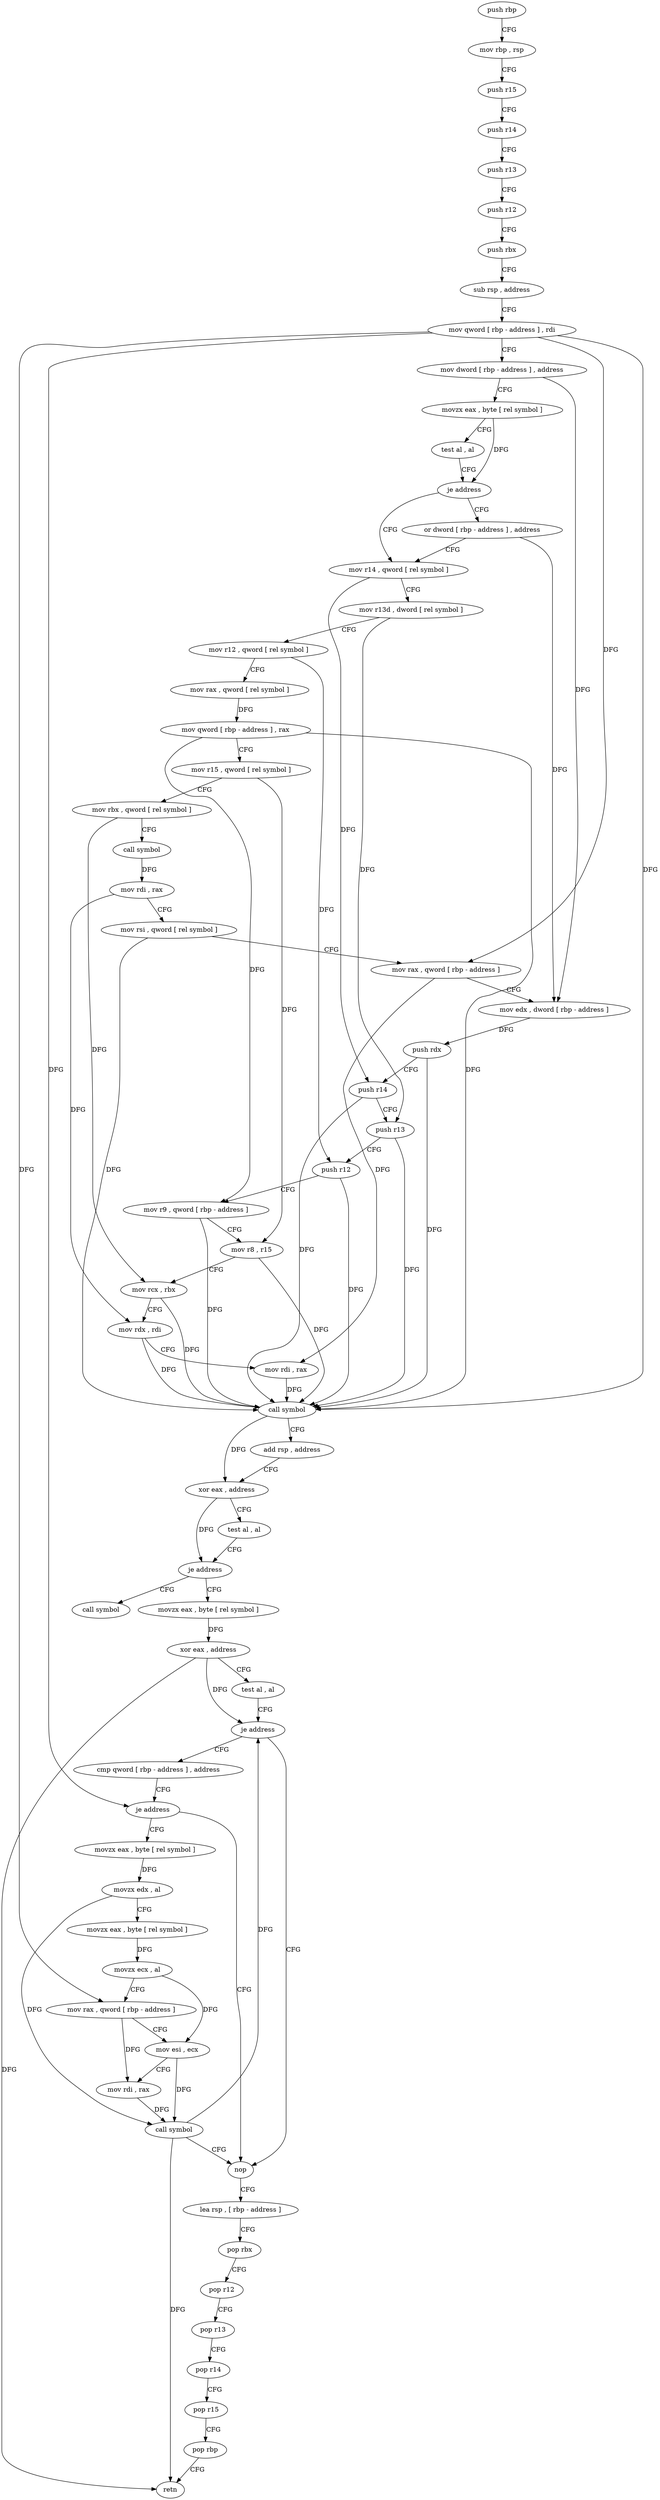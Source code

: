 digraph "func" {
"4220791" [label = "push rbp" ]
"4220792" [label = "mov rbp , rsp" ]
"4220795" [label = "push r15" ]
"4220797" [label = "push r14" ]
"4220799" [label = "push r13" ]
"4220801" [label = "push r12" ]
"4220803" [label = "push rbx" ]
"4220804" [label = "sub rsp , address" ]
"4220808" [label = "mov qword [ rbp - address ] , rdi" ]
"4220812" [label = "mov dword [ rbp - address ] , address" ]
"4220819" [label = "movzx eax , byte [ rel symbol ]" ]
"4220826" [label = "test al , al" ]
"4220828" [label = "je address" ]
"4220834" [label = "mov r14 , qword [ rel symbol ]" ]
"4220830" [label = "or dword [ rbp - address ] , address" ]
"4220841" [label = "mov r13d , dword [ rel symbol ]" ]
"4220848" [label = "mov r12 , qword [ rel symbol ]" ]
"4220855" [label = "mov rax , qword [ rel symbol ]" ]
"4220862" [label = "mov qword [ rbp - address ] , rax" ]
"4220866" [label = "mov r15 , qword [ rel symbol ]" ]
"4220873" [label = "mov rbx , qword [ rel symbol ]" ]
"4220880" [label = "call symbol" ]
"4220885" [label = "mov rdi , rax" ]
"4220888" [label = "mov rsi , qword [ rel symbol ]" ]
"4220895" [label = "mov rax , qword [ rbp - address ]" ]
"4220899" [label = "mov edx , dword [ rbp - address ]" ]
"4220902" [label = "push rdx" ]
"4220903" [label = "push r14" ]
"4220905" [label = "push r13" ]
"4220907" [label = "push r12" ]
"4220909" [label = "mov r9 , qword [ rbp - address ]" ]
"4220913" [label = "mov r8 , r15" ]
"4220916" [label = "mov rcx , rbx" ]
"4220919" [label = "mov rdx , rdi" ]
"4220922" [label = "mov rdi , rax" ]
"4220925" [label = "call symbol" ]
"4220930" [label = "add rsp , address" ]
"4220934" [label = "xor eax , address" ]
"4220937" [label = "test al , al" ]
"4220939" [label = "je address" ]
"4220946" [label = "movzx eax , byte [ rel symbol ]" ]
"4220941" [label = "call symbol" ]
"4220953" [label = "xor eax , address" ]
"4220956" [label = "test al , al" ]
"4220958" [label = "je address" ]
"4221001" [label = "nop" ]
"4220960" [label = "cmp qword [ rbp - address ] , address" ]
"4221002" [label = "lea rsp , [ rbp - address ]" ]
"4221006" [label = "pop rbx" ]
"4221007" [label = "pop r12" ]
"4221009" [label = "pop r13" ]
"4221011" [label = "pop r14" ]
"4221013" [label = "pop r15" ]
"4221015" [label = "pop rbp" ]
"4221016" [label = "retn" ]
"4220965" [label = "je address" ]
"4220967" [label = "movzx eax , byte [ rel symbol ]" ]
"4220974" [label = "movzx edx , al" ]
"4220977" [label = "movzx eax , byte [ rel symbol ]" ]
"4220984" [label = "movzx ecx , al" ]
"4220987" [label = "mov rax , qword [ rbp - address ]" ]
"4220991" [label = "mov esi , ecx" ]
"4220993" [label = "mov rdi , rax" ]
"4220996" [label = "call symbol" ]
"4220791" -> "4220792" [ label = "CFG" ]
"4220792" -> "4220795" [ label = "CFG" ]
"4220795" -> "4220797" [ label = "CFG" ]
"4220797" -> "4220799" [ label = "CFG" ]
"4220799" -> "4220801" [ label = "CFG" ]
"4220801" -> "4220803" [ label = "CFG" ]
"4220803" -> "4220804" [ label = "CFG" ]
"4220804" -> "4220808" [ label = "CFG" ]
"4220808" -> "4220812" [ label = "CFG" ]
"4220808" -> "4220895" [ label = "DFG" ]
"4220808" -> "4220925" [ label = "DFG" ]
"4220808" -> "4220965" [ label = "DFG" ]
"4220808" -> "4220987" [ label = "DFG" ]
"4220812" -> "4220819" [ label = "CFG" ]
"4220812" -> "4220899" [ label = "DFG" ]
"4220819" -> "4220826" [ label = "CFG" ]
"4220819" -> "4220828" [ label = "DFG" ]
"4220826" -> "4220828" [ label = "CFG" ]
"4220828" -> "4220834" [ label = "CFG" ]
"4220828" -> "4220830" [ label = "CFG" ]
"4220834" -> "4220841" [ label = "CFG" ]
"4220834" -> "4220903" [ label = "DFG" ]
"4220830" -> "4220834" [ label = "CFG" ]
"4220830" -> "4220899" [ label = "DFG" ]
"4220841" -> "4220848" [ label = "CFG" ]
"4220841" -> "4220905" [ label = "DFG" ]
"4220848" -> "4220855" [ label = "CFG" ]
"4220848" -> "4220907" [ label = "DFG" ]
"4220855" -> "4220862" [ label = "DFG" ]
"4220862" -> "4220866" [ label = "CFG" ]
"4220862" -> "4220909" [ label = "DFG" ]
"4220862" -> "4220925" [ label = "DFG" ]
"4220866" -> "4220873" [ label = "CFG" ]
"4220866" -> "4220913" [ label = "DFG" ]
"4220873" -> "4220880" [ label = "CFG" ]
"4220873" -> "4220916" [ label = "DFG" ]
"4220880" -> "4220885" [ label = "DFG" ]
"4220885" -> "4220888" [ label = "CFG" ]
"4220885" -> "4220919" [ label = "DFG" ]
"4220888" -> "4220895" [ label = "CFG" ]
"4220888" -> "4220925" [ label = "DFG" ]
"4220895" -> "4220899" [ label = "CFG" ]
"4220895" -> "4220922" [ label = "DFG" ]
"4220899" -> "4220902" [ label = "DFG" ]
"4220902" -> "4220903" [ label = "CFG" ]
"4220902" -> "4220925" [ label = "DFG" ]
"4220903" -> "4220905" [ label = "CFG" ]
"4220903" -> "4220925" [ label = "DFG" ]
"4220905" -> "4220907" [ label = "CFG" ]
"4220905" -> "4220925" [ label = "DFG" ]
"4220907" -> "4220909" [ label = "CFG" ]
"4220907" -> "4220925" [ label = "DFG" ]
"4220909" -> "4220913" [ label = "CFG" ]
"4220909" -> "4220925" [ label = "DFG" ]
"4220913" -> "4220916" [ label = "CFG" ]
"4220913" -> "4220925" [ label = "DFG" ]
"4220916" -> "4220919" [ label = "CFG" ]
"4220916" -> "4220925" [ label = "DFG" ]
"4220919" -> "4220922" [ label = "CFG" ]
"4220919" -> "4220925" [ label = "DFG" ]
"4220922" -> "4220925" [ label = "DFG" ]
"4220925" -> "4220930" [ label = "CFG" ]
"4220925" -> "4220934" [ label = "DFG" ]
"4220930" -> "4220934" [ label = "CFG" ]
"4220934" -> "4220937" [ label = "CFG" ]
"4220934" -> "4220939" [ label = "DFG" ]
"4220937" -> "4220939" [ label = "CFG" ]
"4220939" -> "4220946" [ label = "CFG" ]
"4220939" -> "4220941" [ label = "CFG" ]
"4220946" -> "4220953" [ label = "DFG" ]
"4220953" -> "4220956" [ label = "CFG" ]
"4220953" -> "4220958" [ label = "DFG" ]
"4220953" -> "4221016" [ label = "DFG" ]
"4220956" -> "4220958" [ label = "CFG" ]
"4220958" -> "4221001" [ label = "CFG" ]
"4220958" -> "4220960" [ label = "CFG" ]
"4221001" -> "4221002" [ label = "CFG" ]
"4220960" -> "4220965" [ label = "CFG" ]
"4221002" -> "4221006" [ label = "CFG" ]
"4221006" -> "4221007" [ label = "CFG" ]
"4221007" -> "4221009" [ label = "CFG" ]
"4221009" -> "4221011" [ label = "CFG" ]
"4221011" -> "4221013" [ label = "CFG" ]
"4221013" -> "4221015" [ label = "CFG" ]
"4221015" -> "4221016" [ label = "CFG" ]
"4220965" -> "4221001" [ label = "CFG" ]
"4220965" -> "4220967" [ label = "CFG" ]
"4220967" -> "4220974" [ label = "DFG" ]
"4220974" -> "4220977" [ label = "CFG" ]
"4220974" -> "4220996" [ label = "DFG" ]
"4220977" -> "4220984" [ label = "DFG" ]
"4220984" -> "4220987" [ label = "CFG" ]
"4220984" -> "4220991" [ label = "DFG" ]
"4220987" -> "4220991" [ label = "CFG" ]
"4220987" -> "4220993" [ label = "DFG" ]
"4220991" -> "4220993" [ label = "CFG" ]
"4220991" -> "4220996" [ label = "DFG" ]
"4220993" -> "4220996" [ label = "DFG" ]
"4220996" -> "4221001" [ label = "CFG" ]
"4220996" -> "4220958" [ label = "DFG" ]
"4220996" -> "4221016" [ label = "DFG" ]
}

